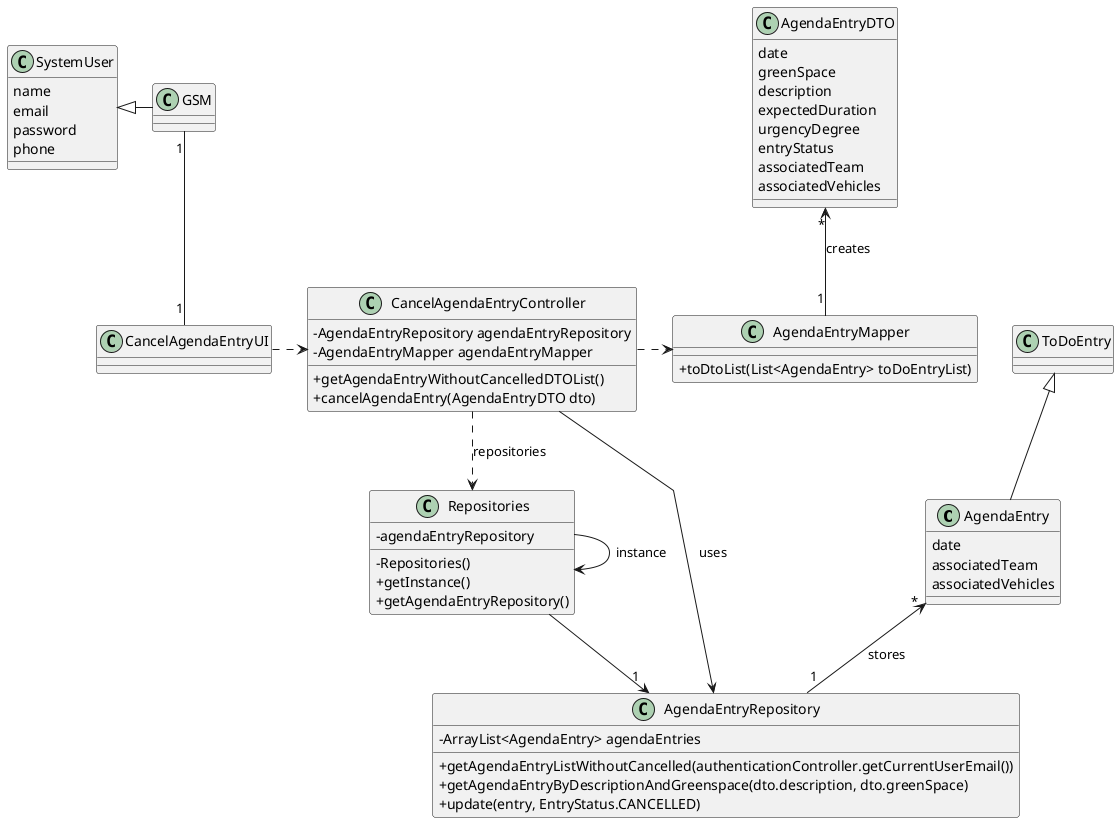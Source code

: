@startuml
skinparam classAttributeIconSize 0
'skinparam monochrome true
skinparam packageStyle rectangle
skinparam shadowing false
skinparam linetype polyline
'skinparam linetype orto
skinparam classAttributeIconSize 0

class AgendaEntry {
    date
    associatedTeam
    associatedVehicles
}

class AgendaEntryDTO {

    date
    greenSpace
    description
    expectedDuration
    urgencyDegree
    entryStatus
    associatedTeam
    associatedVehicles

}

class SystemUser {
    name
    email
    password
    phone
}


class AgendaEntryRepository {
    - ArrayList<AgendaEntry> agendaEntries

    + getAgendaEntryListWithoutCancelled(authenticationController.getCurrentUserEmail())
    +getAgendaEntryByDescriptionAndGreenspace(dto.description, dto.greenSpace)
    +update(entry, EntryStatus.CANCELLED)
}

class Repositories {
    - agendaEntryRepository

    - Repositories()
    + getInstance()
    + getAgendaEntryRepository()

}

class AgendaEntryMapper {
    + toDtoList(List<AgendaEntry> toDoEntryList)

}


class CancelAgendaEntryController {
    - AgendaEntryRepository agendaEntryRepository
    - AgendaEntryMapper agendaEntryMapper

    + getAgendaEntryWithoutCancelledDTOList()
    +cancelAgendaEntry(AgendaEntryDTO dto)
}

class CancelAgendaEntryUI {

}

CancelAgendaEntryUI .> CancelAgendaEntryController
CancelAgendaEntryController ..> Repositories : repositories
Repositories --> "1" AgendaEntryRepository
Repositories -> Repositories : instance
CancelAgendaEntryController .> AgendaEntryMapper
CancelAgendaEntryController --> AgendaEntryRepository : uses

SystemUser <|- GSM
ToDoEntry <|-- AgendaEntry

GSM "1" -- "1" CancelAgendaEntryUI
AgendaEntry "*" <-- "1" AgendaEntryRepository : stores
AgendaEntryDTO "*" <-- "1" AgendaEntryMapper : creates


@enduml
